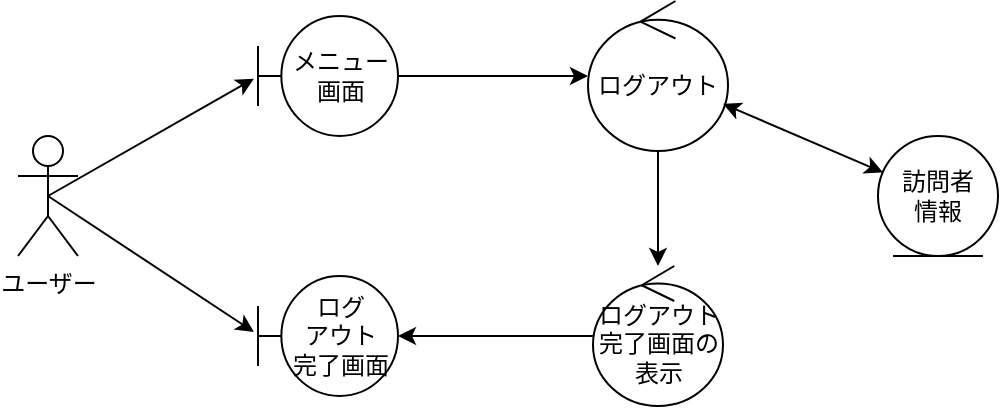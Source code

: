 <mxfile version="28.1.2">
  <diagram name="ページ1" id="rQqJZIX6tr6lNk25Nhh9">
    <mxGraphModel dx="786" dy="516" grid="1" gridSize="10" guides="1" tooltips="1" connect="1" arrows="1" fold="1" page="1" pageScale="1" pageWidth="1600" pageHeight="1200" math="0" shadow="0">
      <root>
        <mxCell id="0" />
        <mxCell id="1" parent="0" />
        <mxCell id="Q8PtHmKjfMacY_4Qo-mY-1" value="ユーザー" style="shape=umlActor;verticalLabelPosition=bottom;verticalAlign=top;html=1;" parent="1" vertex="1">
          <mxGeometry x="580" y="570" width="30" height="60" as="geometry" />
        </mxCell>
        <mxCell id="Q8PtHmKjfMacY_4Qo-mY-2" value="メニュー画面" style="shape=umlBoundary;whiteSpace=wrap;html=1;" parent="1" vertex="1">
          <mxGeometry x="700" y="510" width="70" height="60" as="geometry" />
        </mxCell>
        <mxCell id="Q8PtHmKjfMacY_4Qo-mY-3" value="ログ&lt;br&gt;アウト&lt;br&gt;完了画面" style="shape=umlBoundary;whiteSpace=wrap;html=1;" parent="1" vertex="1">
          <mxGeometry x="700" y="640" width="70" height="60" as="geometry" />
        </mxCell>
        <mxCell id="Q8PtHmKjfMacY_4Qo-mY-4" value="" style="endArrow=classic;html=1;rounded=0;exitX=0.5;exitY=0.5;exitDx=0;exitDy=0;exitPerimeter=0;entryX=-0.029;entryY=0.522;entryDx=0;entryDy=0;entryPerimeter=0;" parent="1" source="Q8PtHmKjfMacY_4Qo-mY-1" target="Q8PtHmKjfMacY_4Qo-mY-2" edge="1">
          <mxGeometry width="50" height="50" relative="1" as="geometry">
            <mxPoint x="800" y="640" as="sourcePoint" />
            <mxPoint x="850" y="590" as="targetPoint" />
          </mxGeometry>
        </mxCell>
        <mxCell id="Q8PtHmKjfMacY_4Qo-mY-5" value="" style="endArrow=classic;html=1;rounded=0;exitX=0.5;exitY=0.5;exitDx=0;exitDy=0;exitPerimeter=0;entryX=-0.029;entryY=0.467;entryDx=0;entryDy=0;entryPerimeter=0;" parent="1" source="Q8PtHmKjfMacY_4Qo-mY-1" target="Q8PtHmKjfMacY_4Qo-mY-3" edge="1">
          <mxGeometry width="50" height="50" relative="1" as="geometry">
            <mxPoint x="700" y="690" as="sourcePoint" />
            <mxPoint x="805" y="630" as="targetPoint" />
          </mxGeometry>
        </mxCell>
        <mxCell id="Q8PtHmKjfMacY_4Qo-mY-6" value="ログアウト" style="ellipse;shape=umlControl;whiteSpace=wrap;html=1;" parent="1" vertex="1">
          <mxGeometry x="865" y="502.5" width="70" height="75" as="geometry" />
        </mxCell>
        <mxCell id="Q8PtHmKjfMacY_4Qo-mY-7" value="訪問者&lt;br&gt;情報" style="ellipse;shape=umlEntity;whiteSpace=wrap;html=1;" parent="1" vertex="1">
          <mxGeometry x="1010" y="570" width="60" height="60" as="geometry" />
        </mxCell>
        <mxCell id="Q8PtHmKjfMacY_4Qo-mY-8" value="ログアウト完了画面の表示" style="ellipse;shape=umlControl;whiteSpace=wrap;html=1;" parent="1" vertex="1">
          <mxGeometry x="867.5" y="635" width="65" height="70" as="geometry" />
        </mxCell>
        <mxCell id="Q8PtHmKjfMacY_4Qo-mY-9" value="" style="endArrow=classic;html=1;rounded=0;" parent="1" source="Q8PtHmKjfMacY_4Qo-mY-2" target="Q8PtHmKjfMacY_4Qo-mY-6" edge="1">
          <mxGeometry width="50" height="50" relative="1" as="geometry">
            <mxPoint x="660" y="620" as="sourcePoint" />
            <mxPoint x="765" y="560" as="targetPoint" />
          </mxGeometry>
        </mxCell>
        <mxCell id="Q8PtHmKjfMacY_4Qo-mY-10" value="" style="endArrow=classic;html=1;rounded=0;" parent="1" source="Q8PtHmKjfMacY_4Qo-mY-8" target="Q8PtHmKjfMacY_4Qo-mY-3" edge="1">
          <mxGeometry width="50" height="50" relative="1" as="geometry">
            <mxPoint x="800" y="680" as="sourcePoint" />
            <mxPoint x="905" y="620" as="targetPoint" />
          </mxGeometry>
        </mxCell>
        <mxCell id="Q8PtHmKjfMacY_4Qo-mY-11" value="" style="endArrow=classic;html=1;rounded=0;" parent="1" source="Q8PtHmKjfMacY_4Qo-mY-6" target="Q8PtHmKjfMacY_4Qo-mY-8" edge="1">
          <mxGeometry width="50" height="50" relative="1" as="geometry">
            <mxPoint x="850" y="610" as="sourcePoint" />
            <mxPoint x="935" y="620" as="targetPoint" />
          </mxGeometry>
        </mxCell>
        <mxCell id="Q8PtHmKjfMacY_4Qo-mY-12" value="" style="endArrow=classic;html=1;rounded=0;startArrow=classic;startFill=1;" parent="1" source="Q8PtHmKjfMacY_4Qo-mY-6" target="Q8PtHmKjfMacY_4Qo-mY-7" edge="1">
          <mxGeometry width="50" height="50" relative="1" as="geometry">
            <mxPoint x="1010" y="740" as="sourcePoint" />
            <mxPoint x="1115" y="680" as="targetPoint" />
          </mxGeometry>
        </mxCell>
      </root>
    </mxGraphModel>
  </diagram>
</mxfile>
